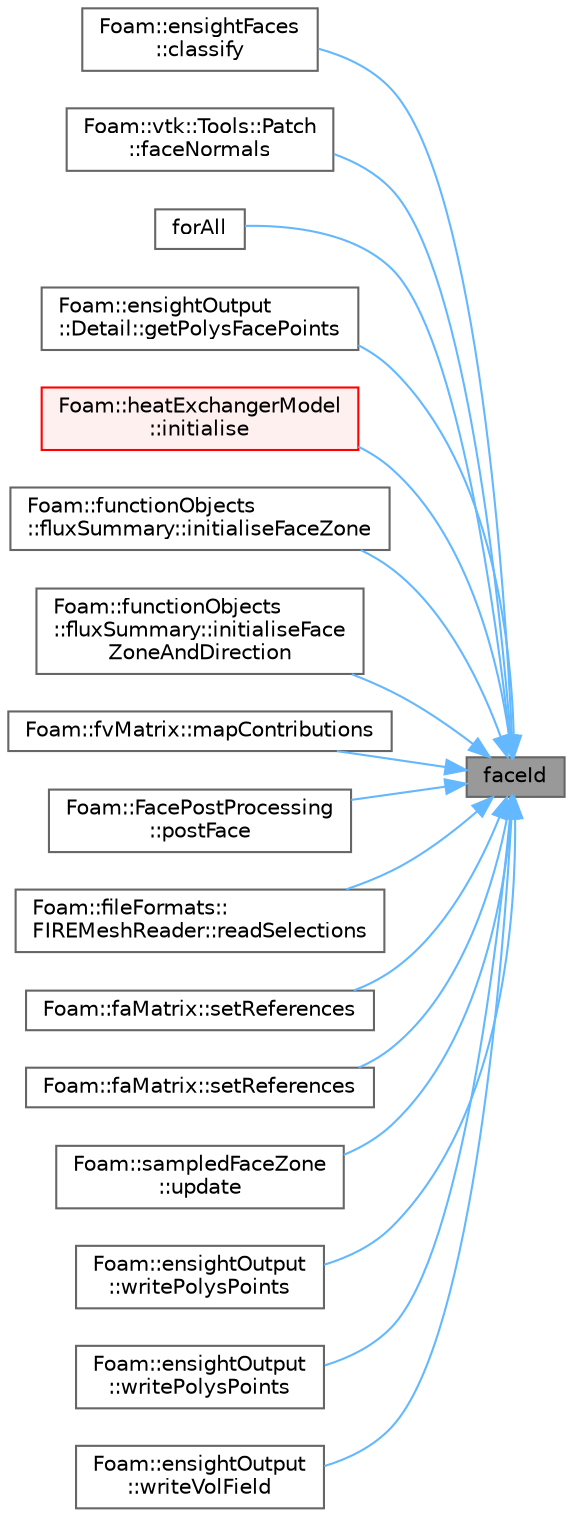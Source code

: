 digraph "faceId"
{
 // LATEX_PDF_SIZE
  bgcolor="transparent";
  edge [fontname=Helvetica,fontsize=10,labelfontname=Helvetica,labelfontsize=10];
  node [fontname=Helvetica,fontsize=10,shape=box,height=0.2,width=0.4];
  rankdir="RL";
  Node1 [id="Node000001",label="faceId",height=0.2,width=0.4,color="gray40", fillcolor="grey60", style="filled", fontcolor="black",tooltip=" "];
  Node1 -> Node2 [id="edge1_Node000001_Node000002",dir="back",color="steelblue1",style="solid",tooltip=" "];
  Node2 [id="Node000002",label="Foam::ensightFaces\l::classify",height=0.2,width=0.4,color="grey40", fillcolor="white", style="filled",URL="$classFoam_1_1ensightFaces.html#a4b11a78d22f61ee015cf2bf9ff5418ff",tooltip=" "];
  Node1 -> Node3 [id="edge2_Node000001_Node000003",dir="back",color="steelblue1",style="solid",tooltip=" "];
  Node3 [id="Node000003",label="Foam::vtk::Tools::Patch\l::faceNormals",height=0.2,width=0.4,color="grey40", fillcolor="white", style="filled",URL="$structFoam_1_1vtk_1_1Tools_1_1Patch.html#a956e27711bdde460dba2c948fe58af5f",tooltip=" "];
  Node1 -> Node4 [id="edge3_Node000001_Node000004",dir="back",color="steelblue1",style="solid",tooltip=" "];
  Node4 [id="Node000004",label="forAll",height=0.2,width=0.4,color="grey40", fillcolor="white", style="filled",URL="$interrogateWallPatches_8H.html#a06297ebc59c8cf33e217a4c04fc0c416",tooltip=" "];
  Node1 -> Node5 [id="edge4_Node000001_Node000005",dir="back",color="steelblue1",style="solid",tooltip=" "];
  Node5 [id="Node000005",label="Foam::ensightOutput\l::Detail::getPolysFacePoints",height=0.2,width=0.4,color="grey40", fillcolor="white", style="filled",URL="$namespaceFoam_1_1ensightOutput_1_1Detail.html#ace2f07de61f384c7ba606ceed1dfccfd",tooltip=" "];
  Node1 -> Node6 [id="edge5_Node000001_Node000006",dir="back",color="steelblue1",style="solid",tooltip=" "];
  Node6 [id="Node000006",label="Foam::heatExchangerModel\l::initialise",height=0.2,width=0.4,color="red", fillcolor="#FFF0F0", style="filled",URL="$classFoam_1_1heatExchangerModel.html#a18abf8b19283101238a77c9e6865b673",tooltip=" "];
  Node1 -> Node9 [id="edge6_Node000001_Node000009",dir="back",color="steelblue1",style="solid",tooltip=" "];
  Node9 [id="Node000009",label="Foam::functionObjects\l::fluxSummary::initialiseFaceZone",height=0.2,width=0.4,color="grey40", fillcolor="white", style="filled",URL="$classFoam_1_1functionObjects_1_1fluxSummary.html#afdea96e6607c94385a98497826532686",tooltip=" "];
  Node1 -> Node10 [id="edge7_Node000001_Node000010",dir="back",color="steelblue1",style="solid",tooltip=" "];
  Node10 [id="Node000010",label="Foam::functionObjects\l::fluxSummary::initialiseFace\lZoneAndDirection",height=0.2,width=0.4,color="grey40", fillcolor="white", style="filled",URL="$classFoam_1_1functionObjects_1_1fluxSummary.html#a0e81dec5f327b93bc9b5a3ff721ac070",tooltip=" "];
  Node1 -> Node11 [id="edge8_Node000001_Node000011",dir="back",color="steelblue1",style="solid",tooltip=" "];
  Node11 [id="Node000011",label="Foam::fvMatrix::mapContributions",height=0.2,width=0.4,color="grey40", fillcolor="white", style="filled",URL="$classFoam_1_1fvMatrix.html#a12bcb21cb5fea39f72a8d462612986cc",tooltip=" "];
  Node1 -> Node12 [id="edge9_Node000001_Node000012",dir="back",color="steelblue1",style="solid",tooltip=" "];
  Node12 [id="Node000012",label="Foam::FacePostProcessing\l::postFace",height=0.2,width=0.4,color="grey40", fillcolor="white", style="filled",URL="$classFoam_1_1FacePostProcessing.html#af77dbfc3a1f9491d71374b3ef4ecf3aa",tooltip=" "];
  Node1 -> Node13 [id="edge10_Node000001_Node000013",dir="back",color="steelblue1",style="solid",tooltip=" "];
  Node13 [id="Node000013",label="Foam::fileFormats::\lFIREMeshReader::readSelections",height=0.2,width=0.4,color="grey40", fillcolor="white", style="filled",URL="$classFoam_1_1fileFormats_1_1FIREMeshReader.html#a605e5328dbd5a5e00ae6ae19d0329e6e",tooltip=" "];
  Node1 -> Node14 [id="edge11_Node000001_Node000014",dir="back",color="steelblue1",style="solid",tooltip=" "];
  Node14 [id="Node000014",label="Foam::faMatrix::setReferences",height=0.2,width=0.4,color="grey40", fillcolor="white", style="filled",URL="$classFoam_1_1faMatrix.html#a624bfdd2e5175b0c56daf2a8d3e510dc",tooltip=" "];
  Node1 -> Node15 [id="edge12_Node000001_Node000015",dir="back",color="steelblue1",style="solid",tooltip=" "];
  Node15 [id="Node000015",label="Foam::faMatrix::setReferences",height=0.2,width=0.4,color="grey40", fillcolor="white", style="filled",URL="$classFoam_1_1faMatrix.html#a33ce6342c517d0104291fc102c877a2b",tooltip=" "];
  Node1 -> Node16 [id="edge13_Node000001_Node000016",dir="back",color="steelblue1",style="solid",tooltip=" "];
  Node16 [id="Node000016",label="Foam::sampledFaceZone\l::update",height=0.2,width=0.4,color="grey40", fillcolor="white", style="filled",URL="$classFoam_1_1sampledFaceZone.html#aa2aac016e2bf7b5bd2b271786c2791aa",tooltip=" "];
  Node1 -> Node17 [id="edge14_Node000001_Node000017",dir="back",color="steelblue1",style="solid",tooltip=" "];
  Node17 [id="Node000017",label="Foam::ensightOutput\l::writePolysPoints",height=0.2,width=0.4,color="grey40", fillcolor="white", style="filled",URL="$namespaceFoam_1_1ensightOutput.html#a3f3d63acd0667a75875c66239d13a48f",tooltip=" "];
  Node1 -> Node18 [id="edge15_Node000001_Node000018",dir="back",color="steelblue1",style="solid",tooltip=" "];
  Node18 [id="Node000018",label="Foam::ensightOutput\l::writePolysPoints",height=0.2,width=0.4,color="grey40", fillcolor="white", style="filled",URL="$namespaceFoam_1_1ensightOutput.html#adc1b36cfc8b5b11db3948da5cc13409c",tooltip=" "];
  Node1 -> Node19 [id="edge16_Node000001_Node000019",dir="back",color="steelblue1",style="solid",tooltip=" "];
  Node19 [id="Node000019",label="Foam::ensightOutput\l::writeVolField",height=0.2,width=0.4,color="grey40", fillcolor="white", style="filled",URL="$namespaceFoam_1_1ensightOutput.html#adfb3270b8314d2e3b6b4573a2e07165a",tooltip=" "];
}
